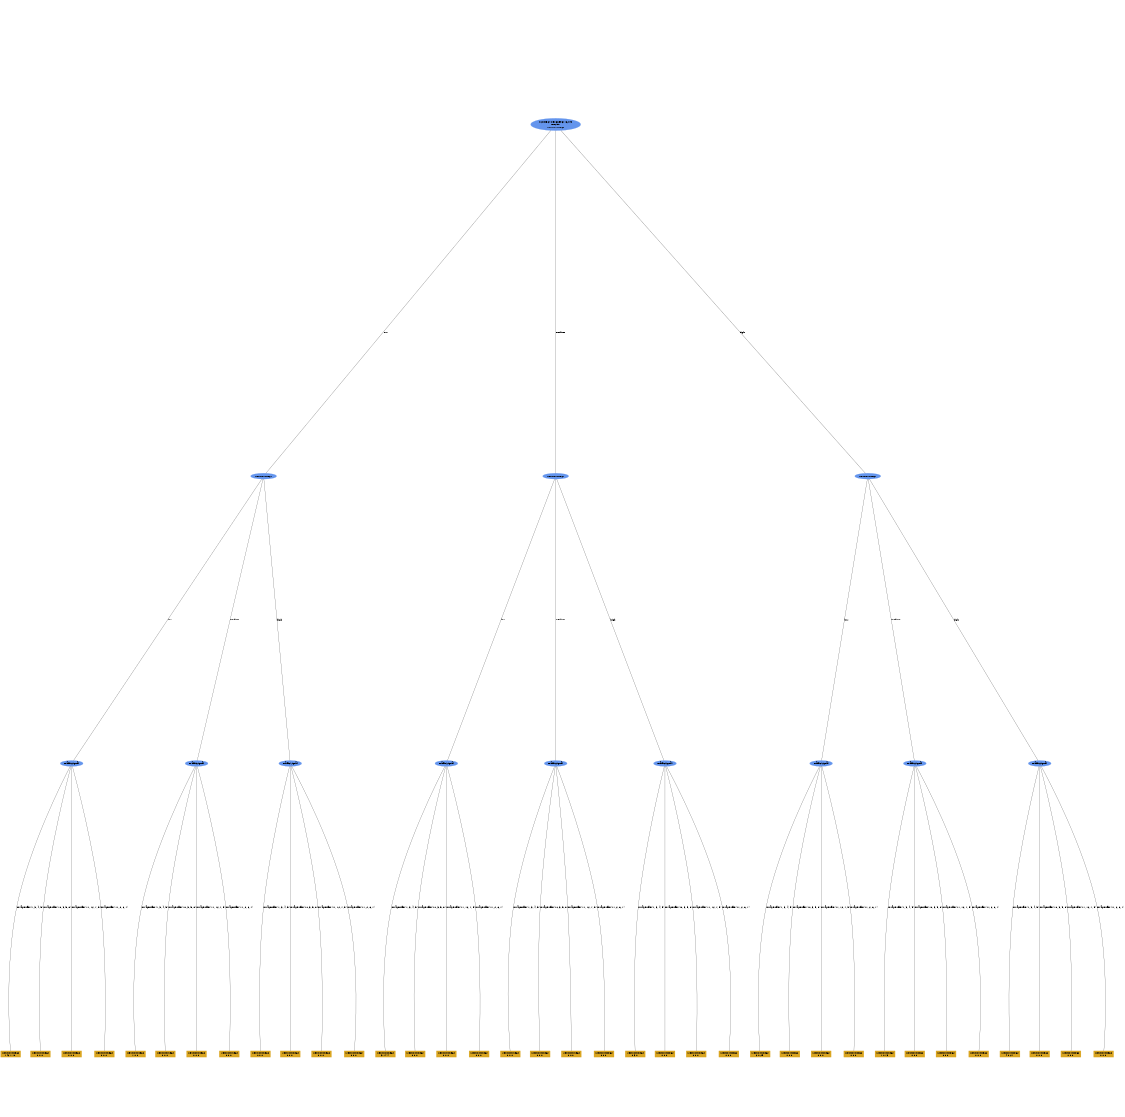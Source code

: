 digraph "DD" {
size = "7.5,10"
ratio=1.0;
center = true;
edge [dir = none];
{ rank = same; node [shape=ellipse, style=filled, color=cornflowerblue];"25613" [label="score=67.85066596116245\nN=250\nWest_out_seg2"];}
{ rank = same; node [shape=ellipse, style=filled, color=cornflowerblue];"25626" [label="West_out_seg1"];}
{ rank = same; node [shape=ellipse, style=filled, color=cornflowerblue];"25639" [label="West_out_seg1"];}
{ rank = same; node [shape=ellipse, style=filled, color=cornflowerblue];"25652" [label="West_out_seg1"];}
{ rank = same; node [shape=ellipse, style=filled, color=cornflowerblue];"25661" [label="TrafficSignal"];}
{ rank = same; node [shape=ellipse, style=filled, color=cornflowerblue];"25671" [label="TrafficSignal"];}
{ rank = same; node [shape=ellipse, style=filled, color=cornflowerblue];"25681" [label="TrafficSignal"];}
{ rank = same; node [shape=ellipse, style=filled, color=cornflowerblue];"25691" [label="TrafficSignal"];}
{ rank = same; node [shape=ellipse, style=filled, color=cornflowerblue];"25701" [label="TrafficSignal"];}
{ rank = same; node [shape=ellipse, style=filled, color=cornflowerblue];"25711" [label="TrafficSignal"];}
{ rank = same; node [shape=ellipse, style=filled, color=cornflowerblue];"25721" [label="TrafficSignal"];}
{ rank = same; node [shape=ellipse, style=filled, color=cornflowerblue];"25731" [label="TrafficSignal"];}
{ rank = same; node [shape=ellipse, style=filled, color=cornflowerblue];"25741" [label="TrafficSignal"];}
{ rank = same; node [shape=box, style=filled, color=goldenrod];"25662" [label="West_out_seg2\n142 1 10 "];}
{ rank = same; node [shape=box, style=filled, color=goldenrod];"25663" [label="West_out_seg2\n0 0 0 "];}
{ rank = same; node [shape=box, style=filled, color=goldenrod];"25664" [label="West_out_seg2\n0 0 0 "];}
{ rank = same; node [shape=box, style=filled, color=goldenrod];"25665" [label="West_out_seg2\n0 0 0 "];}
{ rank = same; node [shape=box, style=filled, color=goldenrod];"25672" [label="West_out_seg2\n1 0 0 "];}
{ rank = same; node [shape=box, style=filled, color=goldenrod];"25673" [label="West_out_seg2\n0 0 0 "];}
{ rank = same; node [shape=box, style=filled, color=goldenrod];"25674" [label="West_out_seg2\n0 0 0 "];}
{ rank = same; node [shape=box, style=filled, color=goldenrod];"25675" [label="West_out_seg2\n0 0 0 "];}
{ rank = same; node [shape=box, style=filled, color=goldenrod];"25682" [label="West_out_seg2\n0 0 0 "];}
{ rank = same; node [shape=box, style=filled, color=goldenrod];"25683" [label="West_out_seg2\n0 0 0 "];}
{ rank = same; node [shape=box, style=filled, color=goldenrod];"25684" [label="West_out_seg2\n0 0 0 "];}
{ rank = same; node [shape=box, style=filled, color=goldenrod];"25685" [label="West_out_seg2\n0 0 0 "];}
{ rank = same; node [shape=box, style=filled, color=goldenrod];"25692" [label="West_out_seg2\n3 14 4 "];}
{ rank = same; node [shape=box, style=filled, color=goldenrod];"25693" [label="West_out_seg2\n0 0 0 "];}
{ rank = same; node [shape=box, style=filled, color=goldenrod];"25694" [label="West_out_seg2\n0 0 0 "];}
{ rank = same; node [shape=box, style=filled, color=goldenrod];"25695" [label="West_out_seg2\n0 0 0 "];}
{ rank = same; node [shape=box, style=filled, color=goldenrod];"25702" [label="West_out_seg2\n0 0 0 "];}
{ rank = same; node [shape=box, style=filled, color=goldenrod];"25703" [label="West_out_seg2\n0 0 0 "];}
{ rank = same; node [shape=box, style=filled, color=goldenrod];"25704" [label="West_out_seg2\n0 0 0 "];}
{ rank = same; node [shape=box, style=filled, color=goldenrod];"25705" [label="West_out_seg2\n0 0 0 "];}
{ rank = same; node [shape=box, style=filled, color=goldenrod];"25712" [label="West_out_seg2\n0 3 0 "];}
{ rank = same; node [shape=box, style=filled, color=goldenrod];"25713" [label="West_out_seg2\n0 0 0 "];}
{ rank = same; node [shape=box, style=filled, color=goldenrod];"25714" [label="West_out_seg2\n0 0 0 "];}
{ rank = same; node [shape=box, style=filled, color=goldenrod];"25715" [label="West_out_seg2\n0 0 0 "];}
{ rank = same; node [shape=box, style=filled, color=goldenrod];"25722" [label="West_out_seg2\n2 0 25 "];}
{ rank = same; node [shape=box, style=filled, color=goldenrod];"25723" [label="West_out_seg2\n0 0 0 "];}
{ rank = same; node [shape=box, style=filled, color=goldenrod];"25724" [label="West_out_seg2\n0 0 0 "];}
{ rank = same; node [shape=box, style=filled, color=goldenrod];"25725" [label="West_out_seg2\n0 0 0 "];}
{ rank = same; node [shape=box, style=filled, color=goldenrod];"25732" [label="West_out_seg2\n1 0 13 "];}
{ rank = same; node [shape=box, style=filled, color=goldenrod];"25733" [label="West_out_seg2\n0 0 0 "];}
{ rank = same; node [shape=box, style=filled, color=goldenrod];"25734" [label="West_out_seg2\n0 0 0 "];}
{ rank = same; node [shape=box, style=filled, color=goldenrod];"25735" [label="West_out_seg2\n0 0 0 "];}
{ rank = same; node [shape=box, style=filled, color=goldenrod];"25742" [label="West_out_seg2\n4 0 27 "];}
{ rank = same; node [shape=box, style=filled, color=goldenrod];"25743" [label="West_out_seg2\n0 0 0 "];}
{ rank = same; node [shape=box, style=filled, color=goldenrod];"25744" [label="West_out_seg2\n0 0 0 "];}
{ rank = same; node [shape=box, style=filled, color=goldenrod];"25745" [label="West_out_seg2\n0 0 0 "];}
"25613" -> "25626" [label = "low"];
"25613" -> "25639" [label = "medium"];
"25613" -> "25652" [label = "high"];
"25626" -> "25661" [label = "low"];
"25626" -> "25671" [label = "medium"];
"25626" -> "25681" [label = "high"];
"25639" -> "25691" [label = "low"];
"25639" -> "25701" [label = "medium"];
"25639" -> "25711" [label = "high"];
"25652" -> "25721" [label = "low"];
"25652" -> "25731" [label = "medium"];
"25652" -> "25741" [label = "high"];
"25661" -> "25662" [label = "ArrayBuffer(1, 3, 4, 5)"];
"25661" -> "25663" [label = "ArrayBuffer(10, 3, 5, 8)"];
"25661" -> "25664" [label = "ArrayBuffer(11, 12, 7, 9)"];
"25661" -> "25665" [label = "ArrayBuffer(11, 2, 6, 7)"];
"25671" -> "25672" [label = "ArrayBuffer(1, 3, 4, 5)"];
"25671" -> "25673" [label = "ArrayBuffer(10, 3, 5, 8)"];
"25671" -> "25674" [label = "ArrayBuffer(11, 12, 7, 9)"];
"25671" -> "25675" [label = "ArrayBuffer(11, 2, 6, 7)"];
"25681" -> "25682" [label = "ArrayBuffer(1, 3, 4, 5)"];
"25681" -> "25683" [label = "ArrayBuffer(10, 3, 5, 8)"];
"25681" -> "25684" [label = "ArrayBuffer(11, 12, 7, 9)"];
"25681" -> "25685" [label = "ArrayBuffer(11, 2, 6, 7)"];
"25691" -> "25692" [label = "ArrayBuffer(1, 3, 4, 5)"];
"25691" -> "25693" [label = "ArrayBuffer(10, 3, 5, 8)"];
"25691" -> "25694" [label = "ArrayBuffer(11, 12, 7, 9)"];
"25691" -> "25695" [label = "ArrayBuffer(11, 2, 6, 7)"];
"25701" -> "25702" [label = "ArrayBuffer(1, 3, 4, 5)"];
"25701" -> "25703" [label = "ArrayBuffer(10, 3, 5, 8)"];
"25701" -> "25704" [label = "ArrayBuffer(11, 12, 7, 9)"];
"25701" -> "25705" [label = "ArrayBuffer(11, 2, 6, 7)"];
"25711" -> "25712" [label = "ArrayBuffer(1, 3, 4, 5)"];
"25711" -> "25713" [label = "ArrayBuffer(10, 3, 5, 8)"];
"25711" -> "25714" [label = "ArrayBuffer(11, 12, 7, 9)"];
"25711" -> "25715" [label = "ArrayBuffer(11, 2, 6, 7)"];
"25721" -> "25722" [label = "ArrayBuffer(1, 3, 4, 5)"];
"25721" -> "25723" [label = "ArrayBuffer(10, 3, 5, 8)"];
"25721" -> "25724" [label = "ArrayBuffer(11, 12, 7, 9)"];
"25721" -> "25725" [label = "ArrayBuffer(11, 2, 6, 7)"];
"25731" -> "25732" [label = "ArrayBuffer(1, 3, 4, 5)"];
"25731" -> "25733" [label = "ArrayBuffer(10, 3, 5, 8)"];
"25731" -> "25734" [label = "ArrayBuffer(11, 12, 7, 9)"];
"25731" -> "25735" [label = "ArrayBuffer(11, 2, 6, 7)"];
"25741" -> "25742" [label = "ArrayBuffer(1, 3, 4, 5)"];
"25741" -> "25743" [label = "ArrayBuffer(10, 3, 5, 8)"];
"25741" -> "25744" [label = "ArrayBuffer(11, 12, 7, 9)"];
"25741" -> "25745" [label = "ArrayBuffer(11, 2, 6, 7)"];

}